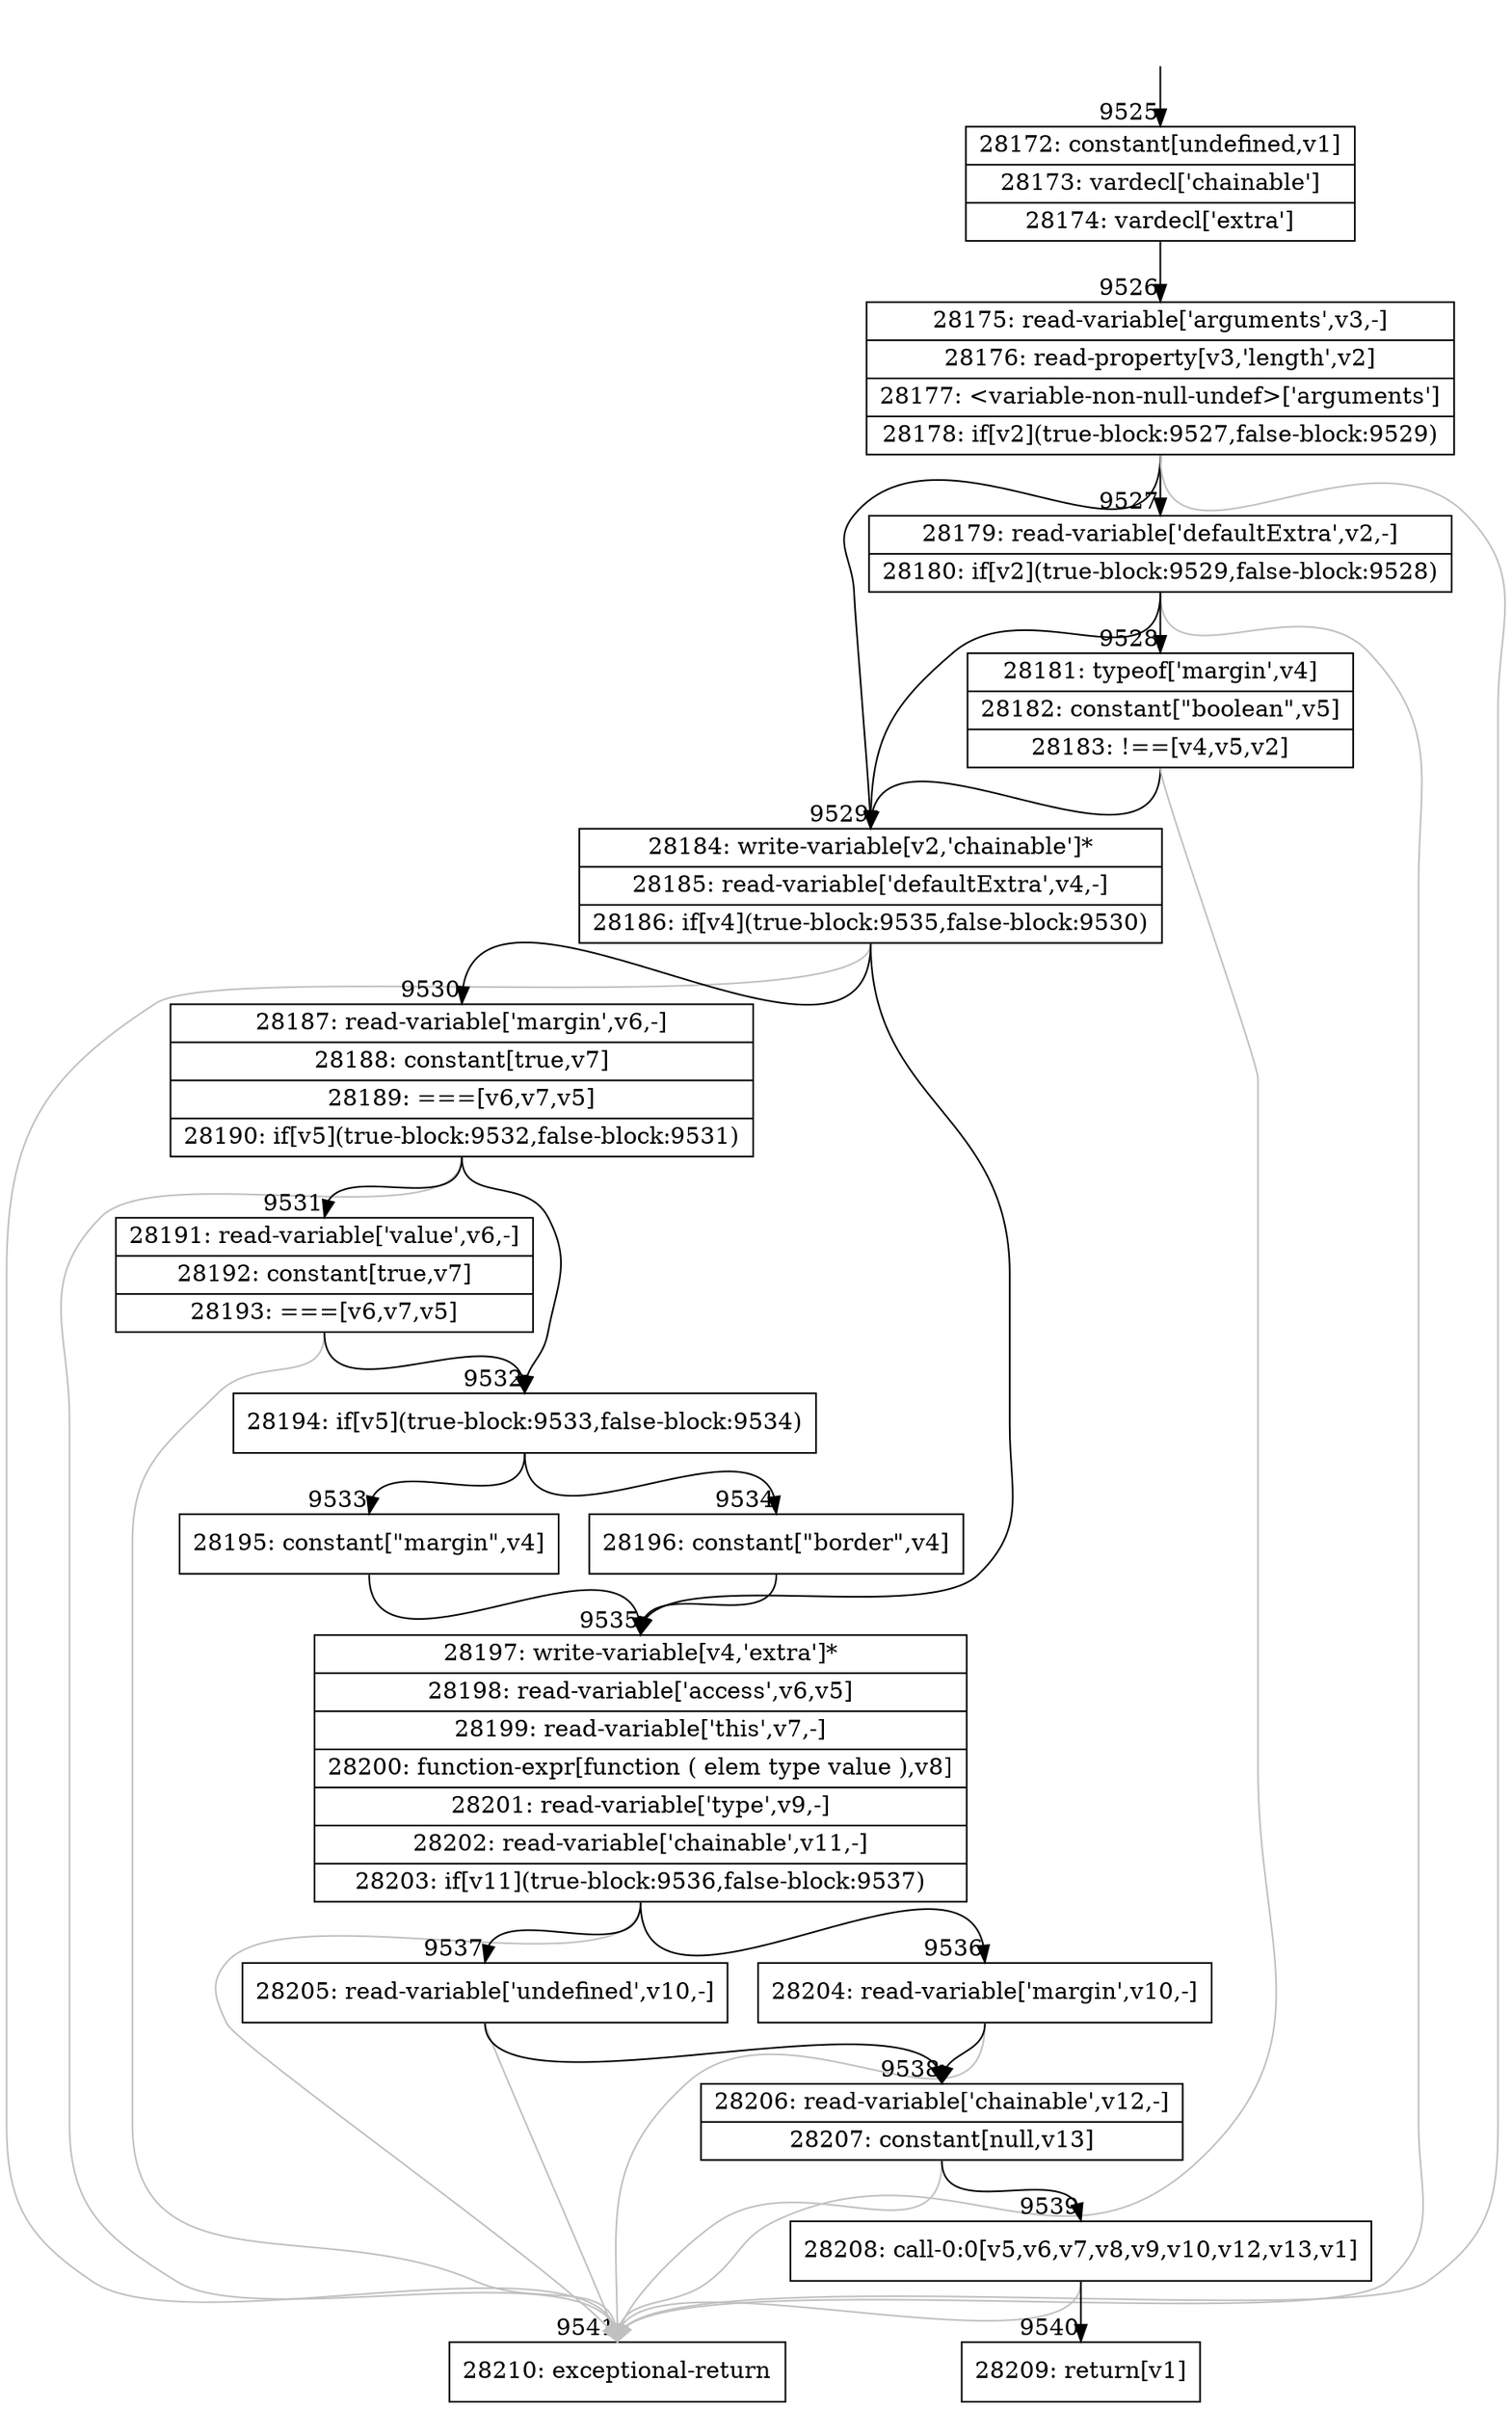 digraph {
rankdir="TD"
BB_entry592[shape=none,label=""];
BB_entry592 -> BB9525 [tailport=s, headport=n, headlabel="    9525"]
BB9525 [shape=record label="{28172: constant[undefined,v1]|28173: vardecl['chainable']|28174: vardecl['extra']}" ] 
BB9525 -> BB9526 [tailport=s, headport=n, headlabel="      9526"]
BB9526 [shape=record label="{28175: read-variable['arguments',v3,-]|28176: read-property[v3,'length',v2]|28177: \<variable-non-null-undef\>['arguments']|28178: if[v2](true-block:9527,false-block:9529)}" ] 
BB9526 -> BB9529 [tailport=s, headport=n, headlabel="      9529"]
BB9526 -> BB9527 [tailport=s, headport=n, headlabel="      9527"]
BB9526 -> BB9541 [tailport=s, headport=n, color=gray, headlabel="      9541"]
BB9527 [shape=record label="{28179: read-variable['defaultExtra',v2,-]|28180: if[v2](true-block:9529,false-block:9528)}" ] 
BB9527 -> BB9529 [tailport=s, headport=n]
BB9527 -> BB9528 [tailport=s, headport=n, headlabel="      9528"]
BB9527 -> BB9541 [tailport=s, headport=n, color=gray]
BB9528 [shape=record label="{28181: typeof['margin',v4]|28182: constant[\"boolean\",v5]|28183: !==[v4,v5,v2]}" ] 
BB9528 -> BB9529 [tailport=s, headport=n]
BB9528 -> BB9541 [tailport=s, headport=n, color=gray]
BB9529 [shape=record label="{28184: write-variable[v2,'chainable']*|28185: read-variable['defaultExtra',v4,-]|28186: if[v4](true-block:9535,false-block:9530)}" ] 
BB9529 -> BB9535 [tailport=s, headport=n, headlabel="      9535"]
BB9529 -> BB9530 [tailport=s, headport=n, headlabel="      9530"]
BB9529 -> BB9541 [tailport=s, headport=n, color=gray]
BB9530 [shape=record label="{28187: read-variable['margin',v6,-]|28188: constant[true,v7]|28189: ===[v6,v7,v5]|28190: if[v5](true-block:9532,false-block:9531)}" ] 
BB9530 -> BB9532 [tailport=s, headport=n, headlabel="      9532"]
BB9530 -> BB9531 [tailport=s, headport=n, headlabel="      9531"]
BB9530 -> BB9541 [tailport=s, headport=n, color=gray]
BB9531 [shape=record label="{28191: read-variable['value',v6,-]|28192: constant[true,v7]|28193: ===[v6,v7,v5]}" ] 
BB9531 -> BB9532 [tailport=s, headport=n]
BB9531 -> BB9541 [tailport=s, headport=n, color=gray]
BB9532 [shape=record label="{28194: if[v5](true-block:9533,false-block:9534)}" ] 
BB9532 -> BB9533 [tailport=s, headport=n, headlabel="      9533"]
BB9532 -> BB9534 [tailport=s, headport=n, headlabel="      9534"]
BB9533 [shape=record label="{28195: constant[\"margin\",v4]}" ] 
BB9533 -> BB9535 [tailport=s, headport=n]
BB9534 [shape=record label="{28196: constant[\"border\",v4]}" ] 
BB9534 -> BB9535 [tailport=s, headport=n]
BB9535 [shape=record label="{28197: write-variable[v4,'extra']*|28198: read-variable['access',v6,v5]|28199: read-variable['this',v7,-]|28200: function-expr[function ( elem type value ),v8]|28201: read-variable['type',v9,-]|28202: read-variable['chainable',v11,-]|28203: if[v11](true-block:9536,false-block:9537)}" ] 
BB9535 -> BB9536 [tailport=s, headport=n, headlabel="      9536"]
BB9535 -> BB9537 [tailport=s, headport=n, headlabel="      9537"]
BB9535 -> BB9541 [tailport=s, headport=n, color=gray]
BB9536 [shape=record label="{28204: read-variable['margin',v10,-]}" ] 
BB9536 -> BB9538 [tailport=s, headport=n, headlabel="      9538"]
BB9536 -> BB9541 [tailport=s, headport=n, color=gray]
BB9537 [shape=record label="{28205: read-variable['undefined',v10,-]}" ] 
BB9537 -> BB9538 [tailport=s, headport=n]
BB9537 -> BB9541 [tailport=s, headport=n, color=gray]
BB9538 [shape=record label="{28206: read-variable['chainable',v12,-]|28207: constant[null,v13]}" ] 
BB9538 -> BB9539 [tailport=s, headport=n, headlabel="      9539"]
BB9538 -> BB9541 [tailport=s, headport=n, color=gray]
BB9539 [shape=record label="{28208: call-0:0[v5,v6,v7,v8,v9,v10,v12,v13,v1]}" ] 
BB9539 -> BB9540 [tailport=s, headport=n, headlabel="      9540"]
BB9539 -> BB9541 [tailport=s, headport=n, color=gray]
BB9540 [shape=record label="{28209: return[v1]}" ] 
BB9541 [shape=record label="{28210: exceptional-return}" ] 
}
